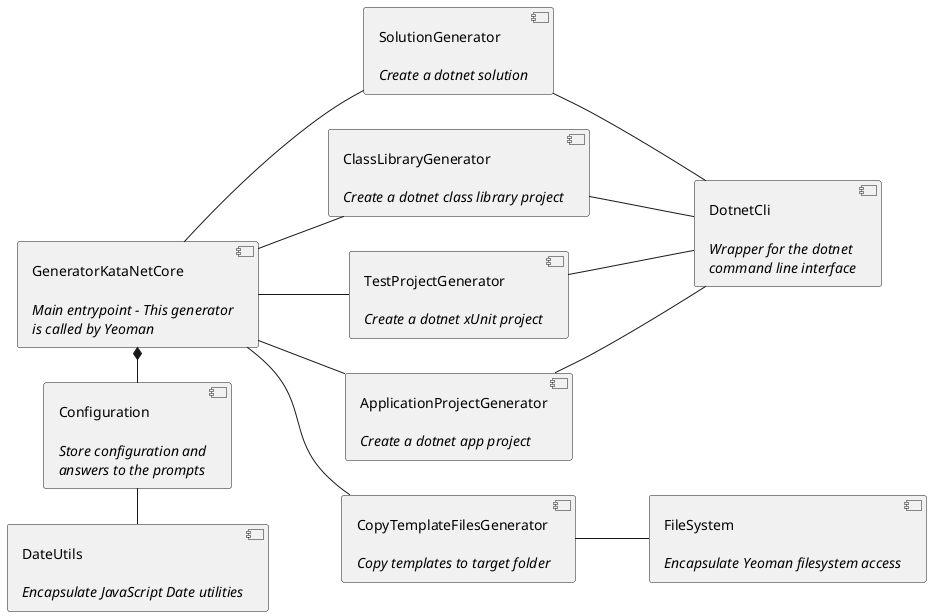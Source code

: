 @startuml
left to right direction

[GeneratorKataNetCore\n\n//Main entrypoint - This generator//\n//is called by Yeoman//] as gen
[Configuration\n\n//Store configuration and//\n//answers to the prompts//] as config
[SolutionGenerator\n\n//Create a dotnet solution//] as solution
[ClassLibraryGenerator\n\n//Create a dotnet class library project//] as lib
[TestProjectGenerator\n\n//Create a dotnet xUnit project//] as unit
[ApplicationProjectGenerator\n\n//Create a dotnet app project//] as app
[CopyTemplateFilesGenerator\n\n//Copy templates to target folder//] as templates
[DotnetCli\n\n//Wrapper for the dotnet//\n//command line interface//] as dotnet

[FileSystem\n\n//Encapsulate Yeoman filesystem access//] as fs
[DateUtils\n\n//Encapsulate JavaScript Date utilities//] as date

gen *- config
gen -- solution
gen -- app
gen -- lib
gen -- unit
gen -- templates

templates -- fs
config -right- date

solution -- dotnet
app -- dotnet
lib -- dotnet
unit -- dotnet
@enduml
